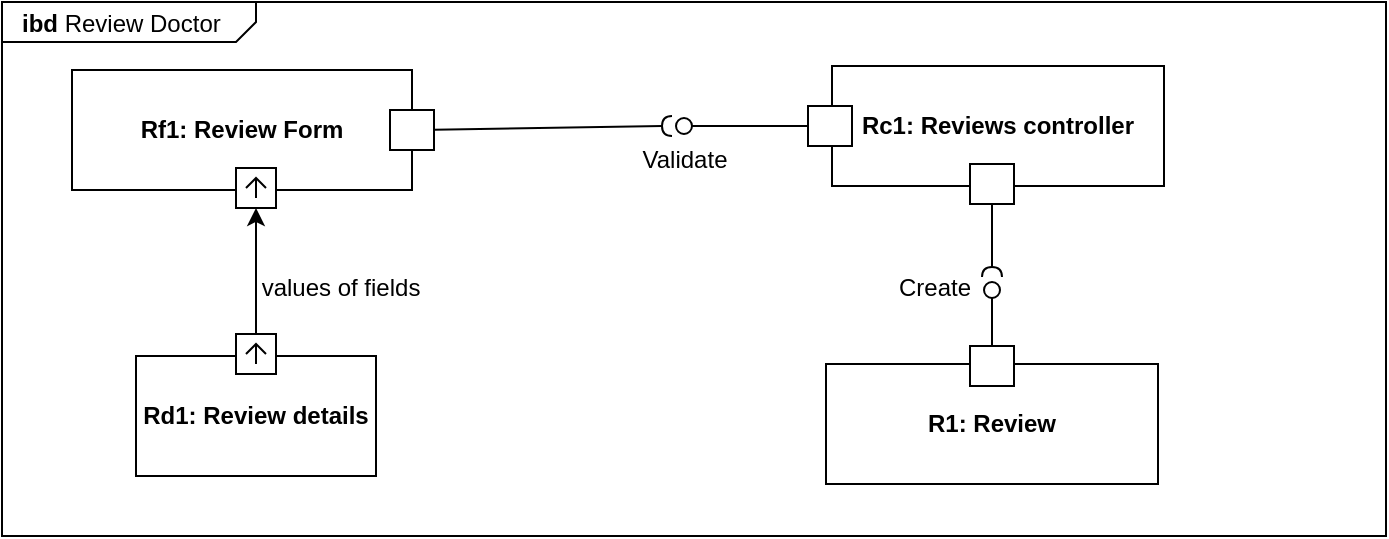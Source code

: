 <mxfile version="24.4.9" type="github">
  <diagram name="Página-1" id="E3bMzzCmY1Trt0Km2Rc1">
    <mxGraphModel dx="2261" dy="1907" grid="1" gridSize="10" guides="1" tooltips="1" connect="1" arrows="1" fold="1" page="1" pageScale="1" pageWidth="827" pageHeight="1169" math="0" shadow="0">
      <root>
        <mxCell id="0" />
        <mxCell id="1" parent="0" />
        <mxCell id="G0e2dy6uFAE_rchh3bKb-1" value="&lt;p style=&quot;margin:0px;margin-top:4px;margin-left:10px;text-align:left;&quot;&gt;&lt;b&gt;ibd&lt;/b&gt;&amp;nbsp;Review Doctor&lt;/p&gt;" style="html=1;shape=mxgraph.sysml.package;labelX=127;align=left;spacingLeft=10;html=1;overflow=fill;whiteSpace=wrap;recursiveResize=0;" vertex="1" parent="1">
          <mxGeometry x="-790" y="-550" width="692" height="267" as="geometry" />
        </mxCell>
        <mxCell id="G0e2dy6uFAE_rchh3bKb-2" style="rounded=0;orthogonalLoop=1;jettySize=auto;html=1;" edge="1" parent="1" source="G0e2dy6uFAE_rchh3bKb-5" target="G0e2dy6uFAE_rchh3bKb-19">
          <mxGeometry relative="1" as="geometry" />
        </mxCell>
        <mxCell id="G0e2dy6uFAE_rchh3bKb-3" value="" style="group" vertex="1" connectable="0" parent="1">
          <mxGeometry x="-723" y="-384" width="120" height="71" as="geometry" />
        </mxCell>
        <mxCell id="G0e2dy6uFAE_rchh3bKb-4" value="&lt;b&gt;Rd1: Review details&lt;/b&gt;" style="rounded=0;whiteSpace=wrap;html=1;fillColor=none;container=0;" vertex="1" parent="G0e2dy6uFAE_rchh3bKb-3">
          <mxGeometry y="11" width="120" height="60" as="geometry" />
        </mxCell>
        <mxCell id="G0e2dy6uFAE_rchh3bKb-5" value="" style="html=1;shape=mxgraph.sysml.port;sysMLPortType=flowN;" vertex="1" parent="G0e2dy6uFAE_rchh3bKb-3">
          <mxGeometry x="50" width="20" height="20" as="geometry" />
        </mxCell>
        <mxCell id="G0e2dy6uFAE_rchh3bKb-6" value="values of fields" style="text;html=1;align=center;verticalAlign=middle;resizable=0;points=[];autosize=1;strokeColor=none;fillColor=none;" vertex="1" parent="1">
          <mxGeometry x="-671" y="-422" width="100" height="30" as="geometry" />
        </mxCell>
        <mxCell id="G0e2dy6uFAE_rchh3bKb-7" value="" style="endArrow=none;html=1;rounded=0;align=center;verticalAlign=top;endFill=0;labelBackgroundColor=none;endSize=2;" edge="1" parent="1" source="G0e2dy6uFAE_rchh3bKb-23" target="G0e2dy6uFAE_rchh3bKb-8">
          <mxGeometry relative="1" as="geometry">
            <mxPoint x="-401" y="-488" as="sourcePoint" />
          </mxGeometry>
        </mxCell>
        <mxCell id="G0e2dy6uFAE_rchh3bKb-8" value="" style="ellipse;html=1;fontSize=11;align=center;fillColor=none;points=[];aspect=fixed;resizable=0;verticalAlign=bottom;labelPosition=center;verticalLabelPosition=top;flipH=1;" vertex="1" parent="1">
          <mxGeometry x="-453" y="-492" width="8" height="8" as="geometry" />
        </mxCell>
        <mxCell id="G0e2dy6uFAE_rchh3bKb-9" value="" style="endArrow=none;html=1;rounded=0;align=center;verticalAlign=top;endFill=0;labelBackgroundColor=none;endSize=2;" edge="1" parent="1" source="G0e2dy6uFAE_rchh3bKb-20" target="G0e2dy6uFAE_rchh3bKb-10">
          <mxGeometry relative="1" as="geometry" />
        </mxCell>
        <mxCell id="G0e2dy6uFAE_rchh3bKb-10" value="" style="shape=requiredInterface;html=1;fontSize=11;align=center;fillColor=none;points=[];aspect=fixed;resizable=0;verticalAlign=bottom;labelPosition=center;verticalLabelPosition=top;flipH=1;rotation=0;" vertex="1" parent="1">
          <mxGeometry x="-460" y="-493" width="5" height="10" as="geometry" />
        </mxCell>
        <mxCell id="G0e2dy6uFAE_rchh3bKb-11" value="Validate" style="text;html=1;align=center;verticalAlign=middle;resizable=0;points=[];autosize=1;strokeColor=none;fillColor=none;" vertex="1" parent="1">
          <mxGeometry x="-479" y="-484" width="60" height="26" as="geometry" />
        </mxCell>
        <mxCell id="G0e2dy6uFAE_rchh3bKb-12" value="" style="endArrow=none;html=1;rounded=0;align=center;verticalAlign=top;endFill=0;labelBackgroundColor=none;endSize=2;" edge="1" parent="1" source="G0e2dy6uFAE_rchh3bKb-27" target="G0e2dy6uFAE_rchh3bKb-13">
          <mxGeometry relative="1" as="geometry">
            <mxPoint x="-342" y="-397" as="sourcePoint" />
          </mxGeometry>
        </mxCell>
        <mxCell id="G0e2dy6uFAE_rchh3bKb-13" value="" style="ellipse;html=1;fontSize=11;align=center;fillColor=none;points=[];aspect=fixed;resizable=0;verticalAlign=bottom;labelPosition=center;verticalLabelPosition=top;flipH=1;" vertex="1" parent="1">
          <mxGeometry x="-299" y="-410" width="8" height="8" as="geometry" />
        </mxCell>
        <mxCell id="G0e2dy6uFAE_rchh3bKb-14" value="" style="endArrow=none;html=1;rounded=0;align=center;verticalAlign=top;endFill=0;labelBackgroundColor=none;endSize=2;" edge="1" parent="1" source="G0e2dy6uFAE_rchh3bKb-24" target="G0e2dy6uFAE_rchh3bKb-15">
          <mxGeometry relative="1" as="geometry" />
        </mxCell>
        <mxCell id="G0e2dy6uFAE_rchh3bKb-15" value="" style="shape=requiredInterface;html=1;fontSize=11;align=center;fillColor=none;points=[];aspect=fixed;resizable=0;verticalAlign=bottom;labelPosition=center;verticalLabelPosition=top;flipH=1;rotation=90;" vertex="1" parent="1">
          <mxGeometry x="-297.5" y="-420" width="5" height="10" as="geometry" />
        </mxCell>
        <mxCell id="G0e2dy6uFAE_rchh3bKb-16" value="Create" style="text;html=1;align=center;verticalAlign=middle;resizable=0;points=[];autosize=1;strokeColor=none;fillColor=none;" vertex="1" parent="1">
          <mxGeometry x="-351.5" y="-420" width="54" height="26" as="geometry" />
        </mxCell>
        <mxCell id="G0e2dy6uFAE_rchh3bKb-17" value="" style="group" vertex="1" connectable="0" parent="1">
          <mxGeometry x="-735" y="-516" width="161" height="69" as="geometry" />
        </mxCell>
        <mxCell id="G0e2dy6uFAE_rchh3bKb-18" value="&lt;b&gt;Rf1: Review Form&lt;/b&gt;" style="rounded=0;whiteSpace=wrap;html=1;fillColor=none;container=0;" vertex="1" parent="G0e2dy6uFAE_rchh3bKb-17">
          <mxGeometry x="-20" width="170" height="60" as="geometry" />
        </mxCell>
        <mxCell id="G0e2dy6uFAE_rchh3bKb-19" value="" style="html=1;shape=mxgraph.sysml.port;sysMLPortType=flowN;container=0;" vertex="1" parent="G0e2dy6uFAE_rchh3bKb-17">
          <mxGeometry x="62" y="49" width="20" height="20" as="geometry" />
        </mxCell>
        <mxCell id="G0e2dy6uFAE_rchh3bKb-20" value="" style="html=1;rounded=0;container=0;" vertex="1" parent="G0e2dy6uFAE_rchh3bKb-17">
          <mxGeometry x="139" y="20" width="22" height="20" as="geometry" />
        </mxCell>
        <mxCell id="G0e2dy6uFAE_rchh3bKb-21" value="" style="group" vertex="1" connectable="0" parent="1">
          <mxGeometry x="-387" y="-518" width="178" height="69" as="geometry" />
        </mxCell>
        <mxCell id="G0e2dy6uFAE_rchh3bKb-22" value="&lt;b&gt;Rc1: Reviews controller&lt;/b&gt;" style="rounded=0;whiteSpace=wrap;html=1;fillColor=none;container=0;" vertex="1" parent="G0e2dy6uFAE_rchh3bKb-21">
          <mxGeometry x="12" width="166" height="60" as="geometry" />
        </mxCell>
        <mxCell id="G0e2dy6uFAE_rchh3bKb-23" value="" style="html=1;rounded=0;fillColor=default;" vertex="1" parent="G0e2dy6uFAE_rchh3bKb-21">
          <mxGeometry y="20" width="22" height="20" as="geometry" />
        </mxCell>
        <mxCell id="G0e2dy6uFAE_rchh3bKb-24" value="" style="html=1;rounded=0;container=0;" vertex="1" parent="G0e2dy6uFAE_rchh3bKb-21">
          <mxGeometry x="81" y="49" width="22" height="20" as="geometry" />
        </mxCell>
        <mxCell id="G0e2dy6uFAE_rchh3bKb-25" value="" style="group" vertex="1" connectable="0" parent="1">
          <mxGeometry x="-378" y="-378" width="166" height="69" as="geometry" />
        </mxCell>
        <mxCell id="G0e2dy6uFAE_rchh3bKb-26" value="&lt;b&gt;R1: Review&lt;/b&gt;" style="rounded=0;whiteSpace=wrap;html=1;fillColor=none;container=0;" vertex="1" parent="G0e2dy6uFAE_rchh3bKb-25">
          <mxGeometry y="9" width="166" height="60" as="geometry" />
        </mxCell>
        <mxCell id="G0e2dy6uFAE_rchh3bKb-27" value="" style="html=1;rounded=0;fillColor=default;" vertex="1" parent="G0e2dy6uFAE_rchh3bKb-25">
          <mxGeometry x="72" width="22" height="20" as="geometry" />
        </mxCell>
      </root>
    </mxGraphModel>
  </diagram>
</mxfile>
